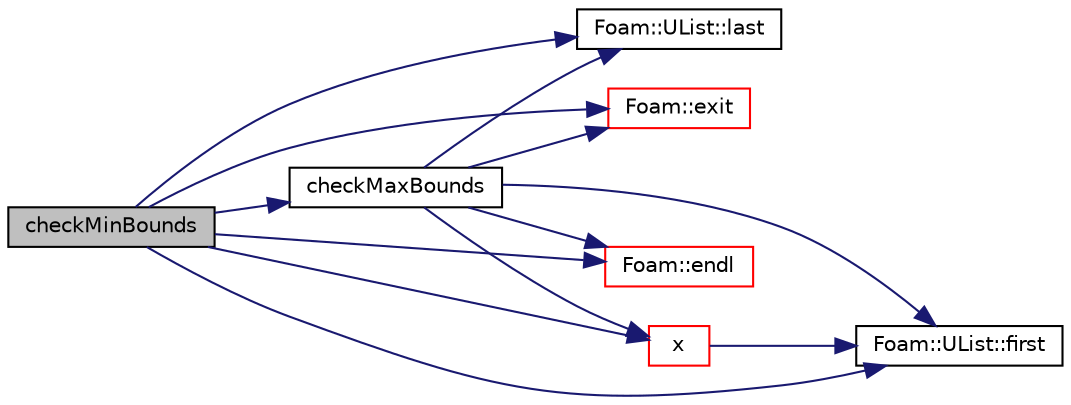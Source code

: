 digraph "checkMinBounds"
{
  bgcolor="transparent";
  edge [fontname="Helvetica",fontsize="10",labelfontname="Helvetica",labelfontsize="10"];
  node [fontname="Helvetica",fontsize="10",shape=record];
  rankdir="LR";
  Node1685 [label="checkMinBounds",height=0.2,width=0.4,color="black", fillcolor="grey75", style="filled", fontcolor="black"];
  Node1685 -> Node1686 [color="midnightblue",fontsize="10",style="solid",fontname="Helvetica"];
  Node1686 [label="checkMaxBounds",height=0.2,width=0.4,color="black",URL="$a28833.html#a46729cd8c6dd2de0690628460cf0fe63",tooltip="Check maximum table bounds. "];
  Node1686 -> Node1687 [color="midnightblue",fontsize="10",style="solid",fontname="Helvetica"];
  Node1687 [label="Foam::UList::last",height=0.2,width=0.4,color="black",URL="$a26837.html#aef07c02ea1c27bdb5906043b399e0ff0",tooltip="Return the last element of the list. "];
  Node1686 -> Node1688 [color="midnightblue",fontsize="10",style="solid",fontname="Helvetica"];
  Node1688 [label="Foam::exit",height=0.2,width=0.4,color="red",URL="$a21851.html#a06ca7250d8e89caf05243ec094843642"];
  Node1686 -> Node1696 [color="midnightblue",fontsize="10",style="solid",fontname="Helvetica"];
  Node1696 [label="Foam::endl",height=0.2,width=0.4,color="red",URL="$a21851.html#a2db8fe02a0d3909e9351bb4275b23ce4",tooltip="Add newline and flush stream. "];
  Node1686 -> Node1737 [color="midnightblue",fontsize="10",style="solid",fontname="Helvetica"];
  Node1737 [label="Foam::UList::first",height=0.2,width=0.4,color="black",URL="$a26837.html#a1c9828bc3de9502754d944c95a2ce0d9",tooltip="Return the first element of the list. "];
  Node1686 -> Node1738 [color="midnightblue",fontsize="10",style="solid",fontname="Helvetica"];
  Node1738 [label="x",height=0.2,width=0.4,color="red",URL="$a28833.html#a45022221b6057ac543e29ea3904cf4f7",tooltip="Return the reference values. "];
  Node1738 -> Node1737 [color="midnightblue",fontsize="10",style="solid",fontname="Helvetica"];
  Node1685 -> Node1696 [color="midnightblue",fontsize="10",style="solid",fontname="Helvetica"];
  Node1685 -> Node1688 [color="midnightblue",fontsize="10",style="solid",fontname="Helvetica"];
  Node1685 -> Node1737 [color="midnightblue",fontsize="10",style="solid",fontname="Helvetica"];
  Node1685 -> Node1687 [color="midnightblue",fontsize="10",style="solid",fontname="Helvetica"];
  Node1685 -> Node1738 [color="midnightblue",fontsize="10",style="solid",fontname="Helvetica"];
}
